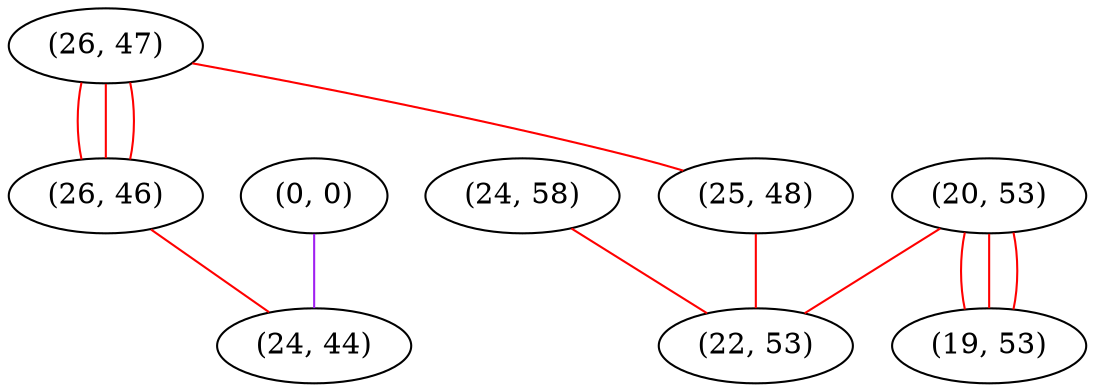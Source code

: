 graph "" {
"(26, 47)";
"(25, 48)";
"(26, 46)";
"(20, 53)";
"(24, 58)";
"(0, 0)";
"(24, 44)";
"(22, 53)";
"(19, 53)";
"(26, 47)" -- "(25, 48)"  [color=red, key=0, weight=1];
"(26, 47)" -- "(26, 46)"  [color=red, key=0, weight=1];
"(26, 47)" -- "(26, 46)"  [color=red, key=1, weight=1];
"(26, 47)" -- "(26, 46)"  [color=red, key=2, weight=1];
"(25, 48)" -- "(22, 53)"  [color=red, key=0, weight=1];
"(26, 46)" -- "(24, 44)"  [color=red, key=0, weight=1];
"(20, 53)" -- "(22, 53)"  [color=red, key=0, weight=1];
"(20, 53)" -- "(19, 53)"  [color=red, key=0, weight=1];
"(20, 53)" -- "(19, 53)"  [color=red, key=1, weight=1];
"(20, 53)" -- "(19, 53)"  [color=red, key=2, weight=1];
"(24, 58)" -- "(22, 53)"  [color=red, key=0, weight=1];
"(0, 0)" -- "(24, 44)"  [color=purple, key=0, weight=4];
}
